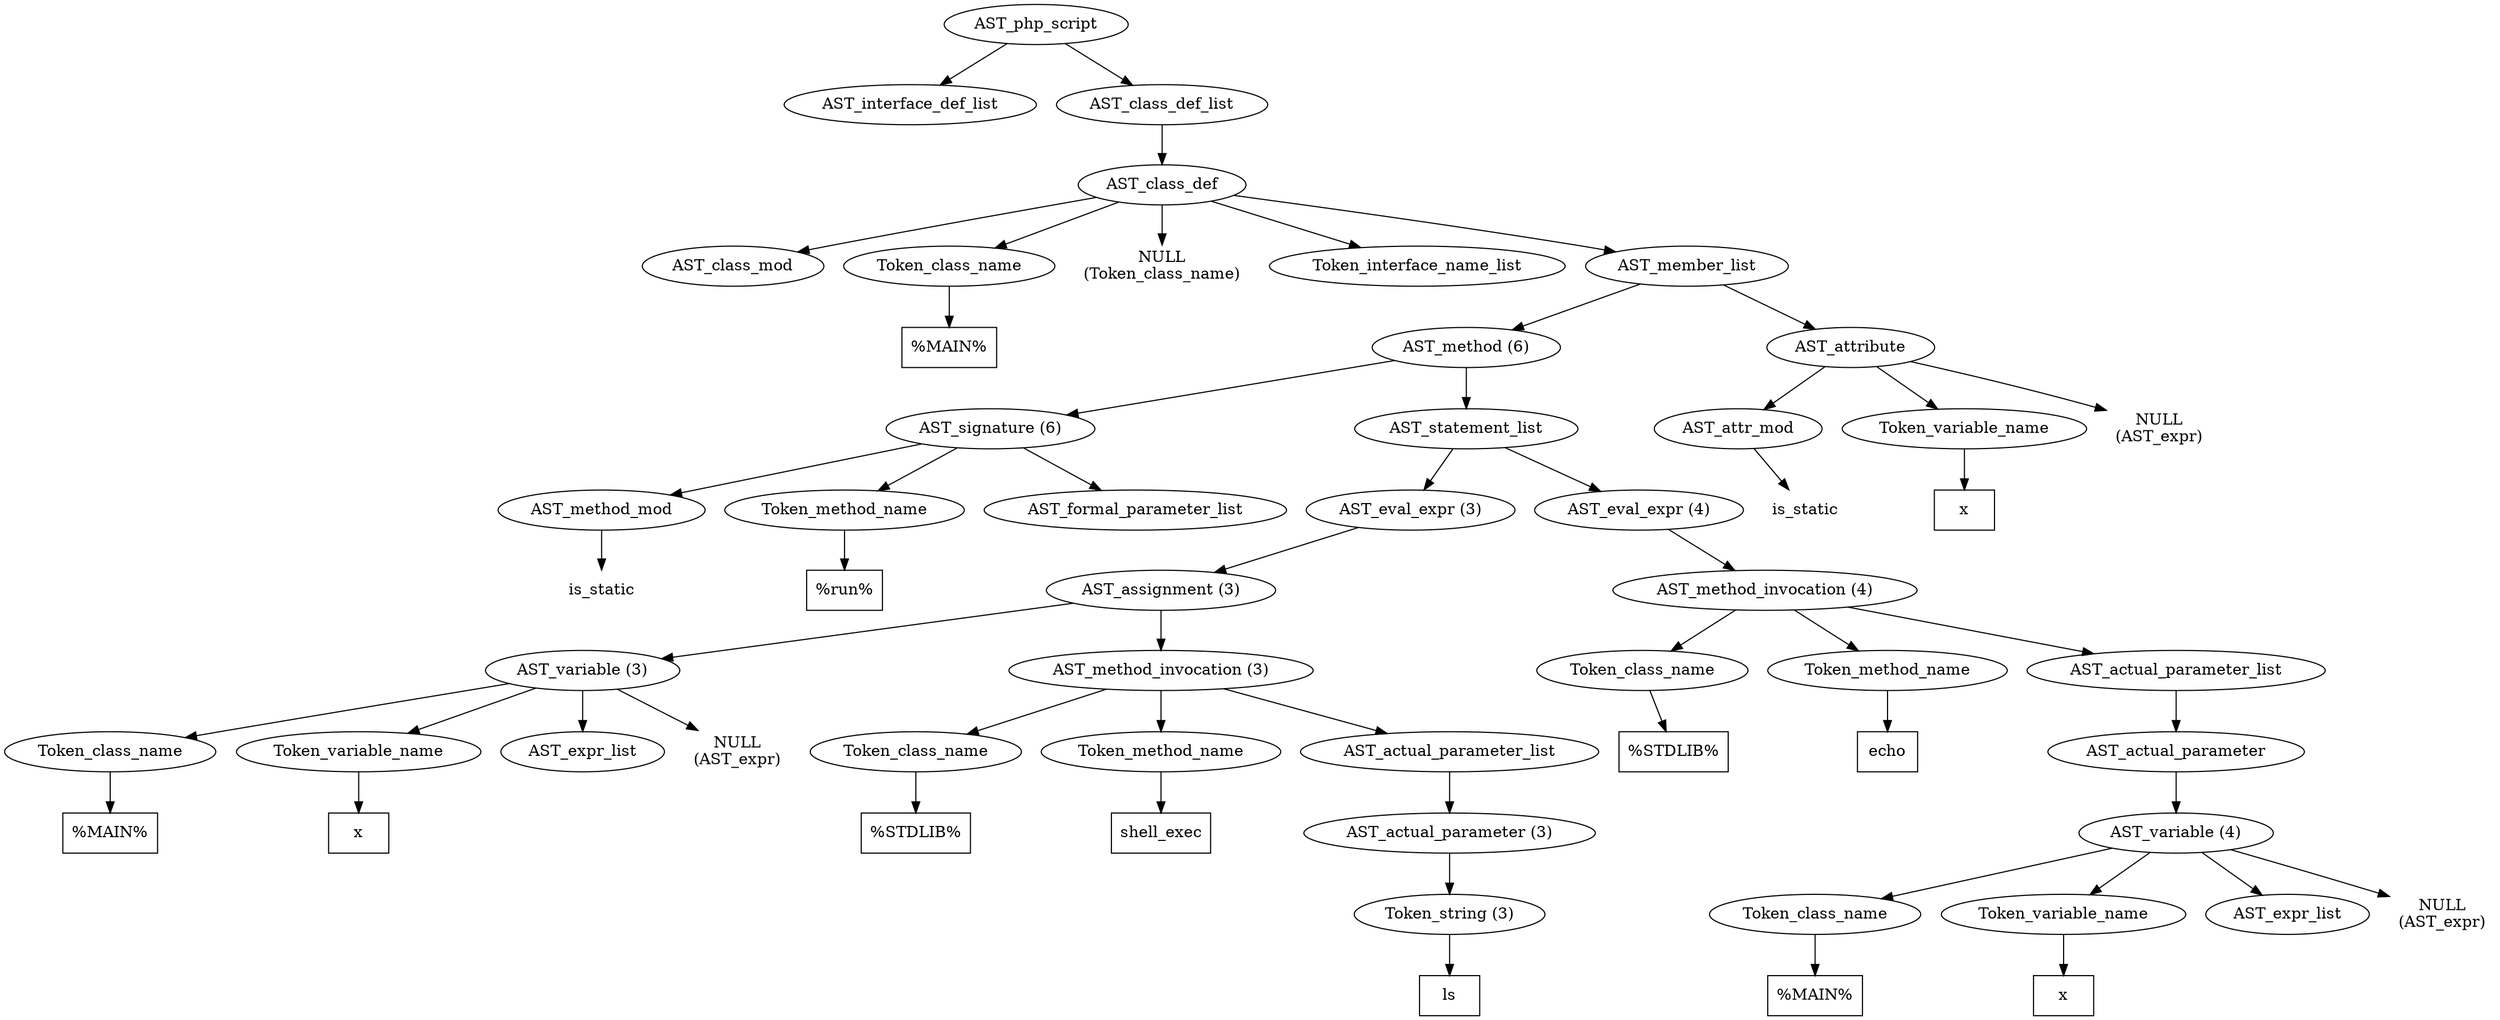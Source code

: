 /*
 * AST in dot format generated by phc -- the PHP compiler
 */

digraph AST {
node_0 [label="AST_php_script"];
node_1 [label="AST_interface_def_list"];
node_2 [label="AST_class_def_list"];
node_3 [label="AST_class_def"];
node_4 [label="AST_class_mod"];
node_5 [label="Token_class_name"];
node_6 [label="%MAIN%", shape=box]
node_5 -> node_6;
node_7 [label="NULL\n(Token_class_name)", shape=plaintext]
node_8 [label="Token_interface_name_list"];
node_9 [label="AST_member_list"];
node_10 [label="AST_method (6)"];
node_11 [label="AST_signature (6)"];
node_12 [label="AST_method_mod"];
node_13 [label="is_static", shape=plaintext]
node_12 -> node_13;
node_14 [label="Token_method_name"];
node_15 [label="%run%", shape=box]
node_14 -> node_15;
node_16 [label="AST_formal_parameter_list"];
node_11 -> node_16;
node_11 -> node_14;
node_11 -> node_12;
node_17 [label="AST_statement_list"];
node_18 [label="AST_eval_expr (3)"];
node_19 [label="AST_assignment (3)"];
node_20 [label="AST_variable (3)"];
node_21 [label="Token_class_name"];
node_22 [label="%MAIN%", shape=box]
node_21 -> node_22;
node_23 [label="Token_variable_name"];
node_24 [label="x", shape=box]
node_23 -> node_24;
node_25 [label="AST_expr_list"];
node_26 [label="NULL\n(AST_expr)", shape=plaintext]
node_20 -> node_26;
node_20 -> node_25;
node_20 -> node_23;
node_20 -> node_21;
node_27 [label="AST_method_invocation (3)"];
node_28 [label="Token_class_name"];
node_29 [label="%STDLIB%", shape=box]
node_28 -> node_29;
node_30 [label="Token_method_name"];
node_31 [label="shell_exec", shape=box]
node_30 -> node_31;
node_32 [label="AST_actual_parameter_list"];
node_33 [label="AST_actual_parameter (3)"];
node_34 [label="Token_string (3)"];
node_35 [label="ls", shape=box]
node_34 -> node_35;
node_33 -> node_34;
node_32 -> node_33;
node_27 -> node_32;
node_27 -> node_30;
node_27 -> node_28;
node_19 -> node_27;
node_19 -> node_20;
node_18 -> node_19;
node_36 [label="AST_eval_expr (4)"];
node_37 [label="AST_method_invocation (4)"];
node_38 [label="Token_class_name"];
node_39 [label="%STDLIB%", shape=box]
node_38 -> node_39;
node_40 [label="Token_method_name"];
node_41 [label="echo", shape=box]
node_40 -> node_41;
node_42 [label="AST_actual_parameter_list"];
node_43 [label="AST_actual_parameter"];
node_44 [label="AST_variable (4)"];
node_45 [label="Token_class_name"];
node_46 [label="%MAIN%", shape=box]
node_45 -> node_46;
node_47 [label="Token_variable_name"];
node_48 [label="x", shape=box]
node_47 -> node_48;
node_49 [label="AST_expr_list"];
node_50 [label="NULL\n(AST_expr)", shape=plaintext]
node_44 -> node_50;
node_44 -> node_49;
node_44 -> node_47;
node_44 -> node_45;
node_43 -> node_44;
node_42 -> node_43;
node_37 -> node_42;
node_37 -> node_40;
node_37 -> node_38;
node_36 -> node_37;
node_17 -> node_36;
node_17 -> node_18;
node_10 -> node_17;
node_10 -> node_11;
node_51 [label="AST_attribute"];
node_52 [label="AST_attr_mod"];
node_53 [label="is_static", shape=plaintext]
node_52 -> node_53;
node_54 [label="Token_variable_name"];
node_55 [label="x", shape=box]
node_54 -> node_55;
node_56 [label="NULL\n(AST_expr)", shape=plaintext]
node_51 -> node_56;
node_51 -> node_54;
node_51 -> node_52;
node_9 -> node_51;
node_9 -> node_10;
node_3 -> node_9;
node_3 -> node_8;
node_3 -> node_7;
node_3 -> node_5;
node_3 -> node_4;
node_2 -> node_3;
node_0 -> node_2;
node_0 -> node_1;
}
